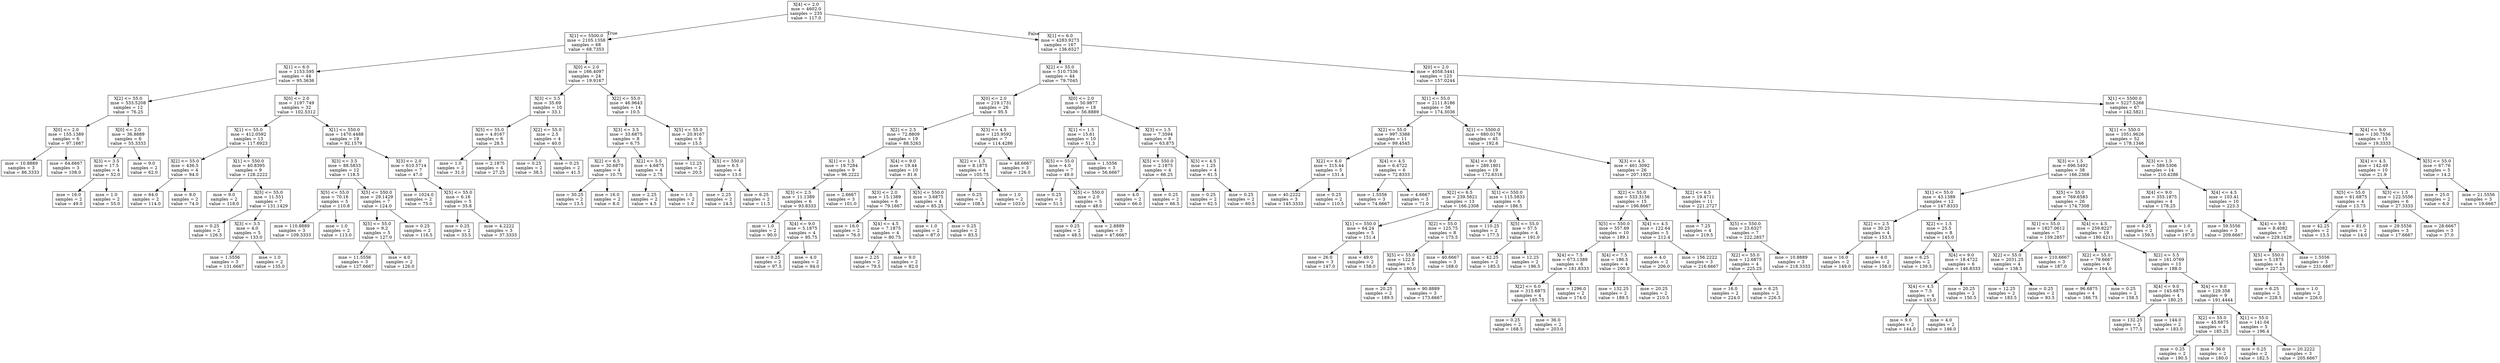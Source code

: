 digraph Tree {
node [shape=box] ;
0 [label="X[4] <= 2.0\nmse = 4602.0\nsamples = 235\nvalue = 117.0"] ;
1 [label="X[1] <= 5500.0\nmse = 2105.1358\nsamples = 68\nvalue = 68.7353"] ;
0 -> 1 [labeldistance=2.5, labelangle=45, headlabel="True"] ;
2 [label="X[1] <= 6.0\nmse = 1153.595\nsamples = 44\nvalue = 95.3636"] ;
1 -> 2 ;
3 [label="X[2] <= 55.0\nmse = 533.5208\nsamples = 12\nvalue = 76.25"] ;
2 -> 3 ;
4 [label="X[0] <= 2.0\nmse = 155.1389\nsamples = 6\nvalue = 97.1667"] ;
3 -> 4 ;
5 [label="mse = 10.8889\nsamples = 3\nvalue = 86.3333"] ;
4 -> 5 ;
6 [label="mse = 64.6667\nsamples = 3\nvalue = 108.0"] ;
4 -> 6 ;
7 [label="X[0] <= 2.0\nmse = 36.8889\nsamples = 6\nvalue = 55.3333"] ;
3 -> 7 ;
8 [label="X[3] <= 3.5\nmse = 17.5\nsamples = 4\nvalue = 52.0"] ;
7 -> 8 ;
9 [label="mse = 16.0\nsamples = 2\nvalue = 49.0"] ;
8 -> 9 ;
10 [label="mse = 1.0\nsamples = 2\nvalue = 55.0"] ;
8 -> 10 ;
11 [label="mse = 9.0\nsamples = 2\nvalue = 62.0"] ;
7 -> 11 ;
12 [label="X[0] <= 2.0\nmse = 1197.749\nsamples = 32\nvalue = 102.5312"] ;
2 -> 12 ;
13 [label="X[1] <= 55.0\nmse = 412.0592\nsamples = 13\nvalue = 117.6923"] ;
12 -> 13 ;
14 [label="X[2] <= 55.0\nmse = 436.5\nsamples = 4\nvalue = 94.0"] ;
13 -> 14 ;
15 [label="mse = 64.0\nsamples = 2\nvalue = 114.0"] ;
14 -> 15 ;
16 [label="mse = 9.0\nsamples = 2\nvalue = 74.0"] ;
14 -> 16 ;
17 [label="X[1] <= 550.0\nmse = 40.8395\nsamples = 9\nvalue = 128.2222"] ;
13 -> 17 ;
18 [label="mse = 9.0\nsamples = 2\nvalue = 118.0"] ;
17 -> 18 ;
19 [label="X[5] <= 55.0\nmse = 11.551\nsamples = 7\nvalue = 131.1429"] ;
17 -> 19 ;
20 [label="mse = 0.25\nsamples = 2\nvalue = 126.5"] ;
19 -> 20 ;
21 [label="X[3] <= 3.5\nmse = 4.0\nsamples = 5\nvalue = 133.0"] ;
19 -> 21 ;
22 [label="mse = 1.5556\nsamples = 3\nvalue = 131.6667"] ;
21 -> 22 ;
23 [label="mse = 1.0\nsamples = 2\nvalue = 135.0"] ;
21 -> 23 ;
24 [label="X[1] <= 550.0\nmse = 1470.4488\nsamples = 19\nvalue = 92.1579"] ;
12 -> 24 ;
25 [label="X[3] <= 3.5\nmse = 88.5833\nsamples = 12\nvalue = 118.5"] ;
24 -> 25 ;
26 [label="X[5] <= 55.0\nmse = 70.16\nsamples = 5\nvalue = 110.8"] ;
25 -> 26 ;
27 [label="mse = 110.8889\nsamples = 3\nvalue = 109.3333"] ;
26 -> 27 ;
28 [label="mse = 1.0\nsamples = 2\nvalue = 113.0"] ;
26 -> 28 ;
29 [label="X[5] <= 550.0\nmse = 29.1429\nsamples = 7\nvalue = 124.0"] ;
25 -> 29 ;
30 [label="X[5] <= 55.0\nmse = 9.2\nsamples = 5\nvalue = 127.0"] ;
29 -> 30 ;
31 [label="mse = 11.5556\nsamples = 3\nvalue = 127.6667"] ;
30 -> 31 ;
32 [label="mse = 4.0\nsamples = 2\nvalue = 126.0"] ;
30 -> 32 ;
33 [label="mse = 0.25\nsamples = 2\nvalue = 116.5"] ;
29 -> 33 ;
34 [label="X[3] <= 2.0\nmse = 610.5714\nsamples = 7\nvalue = 47.0"] ;
24 -> 34 ;
35 [label="mse = 1024.0\nsamples = 2\nvalue = 75.0"] ;
34 -> 35 ;
36 [label="X[5] <= 55.0\nmse = 6.16\nsamples = 5\nvalue = 35.8"] ;
34 -> 36 ;
37 [label="mse = 0.25\nsamples = 2\nvalue = 33.5"] ;
36 -> 37 ;
38 [label="mse = 4.2222\nsamples = 3\nvalue = 37.3333"] ;
36 -> 38 ;
39 [label="X[0] <= 2.0\nmse = 166.4097\nsamples = 24\nvalue = 19.9167"] ;
1 -> 39 ;
40 [label="X[3] <= 3.5\nmse = 35.69\nsamples = 10\nvalue = 33.1"] ;
39 -> 40 ;
41 [label="X[5] <= 55.0\nmse = 4.9167\nsamples = 6\nvalue = 28.5"] ;
40 -> 41 ;
42 [label="mse = 1.0\nsamples = 2\nvalue = 31.0"] ;
41 -> 42 ;
43 [label="mse = 2.1875\nsamples = 4\nvalue = 27.25"] ;
41 -> 43 ;
44 [label="X[2] <= 55.0\nmse = 2.5\nsamples = 4\nvalue = 40.0"] ;
40 -> 44 ;
45 [label="mse = 0.25\nsamples = 2\nvalue = 38.5"] ;
44 -> 45 ;
46 [label="mse = 0.25\nsamples = 2\nvalue = 41.5"] ;
44 -> 46 ;
47 [label="X[2] <= 55.0\nmse = 46.9643\nsamples = 14\nvalue = 10.5"] ;
39 -> 47 ;
48 [label="X[3] <= 3.5\nmse = 33.6875\nsamples = 8\nvalue = 6.75"] ;
47 -> 48 ;
49 [label="X[2] <= 6.5\nmse = 30.6875\nsamples = 4\nvalue = 10.75"] ;
48 -> 49 ;
50 [label="mse = 30.25\nsamples = 2\nvalue = 13.5"] ;
49 -> 50 ;
51 [label="mse = 16.0\nsamples = 2\nvalue = 8.0"] ;
49 -> 51 ;
52 [label="X[2] <= 5.5\nmse = 4.6875\nsamples = 4\nvalue = 2.75"] ;
48 -> 52 ;
53 [label="mse = 2.25\nsamples = 2\nvalue = 4.5"] ;
52 -> 53 ;
54 [label="mse = 1.0\nsamples = 2\nvalue = 1.0"] ;
52 -> 54 ;
55 [label="X[5] <= 55.0\nmse = 20.9167\nsamples = 6\nvalue = 15.5"] ;
47 -> 55 ;
56 [label="mse = 12.25\nsamples = 2\nvalue = 20.5"] ;
55 -> 56 ;
57 [label="X[5] <= 550.0\nmse = 6.5\nsamples = 4\nvalue = 13.0"] ;
55 -> 57 ;
58 [label="mse = 2.25\nsamples = 2\nvalue = 14.5"] ;
57 -> 58 ;
59 [label="mse = 6.25\nsamples = 2\nvalue = 11.5"] ;
57 -> 59 ;
60 [label="X[1] <= 6.0\nmse = 4283.9273\nsamples = 167\nvalue = 136.6527"] ;
0 -> 60 [labeldistance=2.5, labelangle=-45, headlabel="False"] ;
61 [label="X[2] <= 55.0\nmse = 510.7536\nsamples = 44\nvalue = 79.7045"] ;
60 -> 61 ;
62 [label="X[0] <= 2.0\nmse = 219.1731\nsamples = 26\nvalue = 95.5"] ;
61 -> 62 ;
63 [label="X[2] <= 2.5\nmse = 72.8809\nsamples = 19\nvalue = 88.5263"] ;
62 -> 63 ;
64 [label="X[1] <= 1.5\nmse = 19.7284\nsamples = 9\nvalue = 96.2222"] ;
63 -> 64 ;
65 [label="X[3] <= 2.5\nmse = 11.1389\nsamples = 6\nvalue = 93.8333"] ;
64 -> 65 ;
66 [label="mse = 1.0\nsamples = 2\nvalue = 90.0"] ;
65 -> 66 ;
67 [label="X[4] <= 9.0\nmse = 5.1875\nsamples = 4\nvalue = 95.75"] ;
65 -> 67 ;
68 [label="mse = 0.25\nsamples = 2\nvalue = 97.5"] ;
67 -> 68 ;
69 [label="mse = 4.0\nsamples = 2\nvalue = 94.0"] ;
67 -> 69 ;
70 [label="mse = 2.6667\nsamples = 3\nvalue = 101.0"] ;
64 -> 70 ;
71 [label="X[4] <= 9.0\nmse = 19.44\nsamples = 10\nvalue = 81.6"] ;
63 -> 71 ;
72 [label="X[3] <= 2.0\nmse = 15.1389\nsamples = 6\nvalue = 79.1667"] ;
71 -> 72 ;
73 [label="mse = 16.0\nsamples = 2\nvalue = 76.0"] ;
72 -> 73 ;
74 [label="X[4] <= 4.5\nmse = 7.1875\nsamples = 4\nvalue = 80.75"] ;
72 -> 74 ;
75 [label="mse = 2.25\nsamples = 2\nvalue = 79.5"] ;
74 -> 75 ;
76 [label="mse = 9.0\nsamples = 2\nvalue = 82.0"] ;
74 -> 76 ;
77 [label="X[5] <= 550.0\nmse = 3.6875\nsamples = 4\nvalue = 85.25"] ;
71 -> 77 ;
78 [label="mse = 1.0\nsamples = 2\nvalue = 87.0"] ;
77 -> 78 ;
79 [label="mse = 0.25\nsamples = 2\nvalue = 83.5"] ;
77 -> 79 ;
80 [label="X[3] <= 4.5\nmse = 125.9592\nsamples = 7\nvalue = 114.4286"] ;
62 -> 80 ;
81 [label="X[2] <= 1.5\nmse = 8.1875\nsamples = 4\nvalue = 105.75"] ;
80 -> 81 ;
82 [label="mse = 0.25\nsamples = 2\nvalue = 108.5"] ;
81 -> 82 ;
83 [label="mse = 1.0\nsamples = 2\nvalue = 103.0"] ;
81 -> 83 ;
84 [label="mse = 48.6667\nsamples = 3\nvalue = 126.0"] ;
80 -> 84 ;
85 [label="X[0] <= 2.0\nmse = 50.9877\nsamples = 18\nvalue = 56.8889"] ;
61 -> 85 ;
86 [label="X[1] <= 1.5\nmse = 15.61\nsamples = 10\nvalue = 51.3"] ;
85 -> 86 ;
87 [label="X[5] <= 55.0\nmse = 4.0\nsamples = 7\nvalue = 49.0"] ;
86 -> 87 ;
88 [label="mse = 0.25\nsamples = 2\nvalue = 51.5"] ;
87 -> 88 ;
89 [label="X[5] <= 550.0\nmse = 2.0\nsamples = 5\nvalue = 48.0"] ;
87 -> 89 ;
90 [label="mse = 0.25\nsamples = 2\nvalue = 48.5"] ;
89 -> 90 ;
91 [label="mse = 2.8889\nsamples = 3\nvalue = 47.6667"] ;
89 -> 91 ;
92 [label="mse = 1.5556\nsamples = 3\nvalue = 56.6667"] ;
86 -> 92 ;
93 [label="X[3] <= 1.5\nmse = 7.3594\nsamples = 8\nvalue = 63.875"] ;
85 -> 93 ;
94 [label="X[5] <= 550.0\nmse = 2.1875\nsamples = 4\nvalue = 66.25"] ;
93 -> 94 ;
95 [label="mse = 4.0\nsamples = 2\nvalue = 66.0"] ;
94 -> 95 ;
96 [label="mse = 0.25\nsamples = 2\nvalue = 66.5"] ;
94 -> 96 ;
97 [label="X[3] <= 4.5\nmse = 1.25\nsamples = 4\nvalue = 61.5"] ;
93 -> 97 ;
98 [label="mse = 0.25\nsamples = 2\nvalue = 62.5"] ;
97 -> 98 ;
99 [label="mse = 0.25\nsamples = 2\nvalue = 60.5"] ;
97 -> 99 ;
100 [label="X[0] <= 2.0\nmse = 4058.5441\nsamples = 123\nvalue = 157.0244"] ;
60 -> 100 ;
101 [label="X[1] <= 55.0\nmse = 2111.8186\nsamples = 56\nvalue = 174.3036"] ;
100 -> 101 ;
102 [label="X[2] <= 55.0\nmse = 997.3388\nsamples = 11\nvalue = 99.4545"] ;
101 -> 102 ;
103 [label="X[2] <= 6.0\nmse = 315.44\nsamples = 5\nvalue = 131.4"] ;
102 -> 103 ;
104 [label="mse = 40.2222\nsamples = 3\nvalue = 145.3333"] ;
103 -> 104 ;
105 [label="mse = 0.25\nsamples = 2\nvalue = 110.5"] ;
103 -> 105 ;
106 [label="X[4] <= 4.5\nmse = 6.4722\nsamples = 6\nvalue = 72.8333"] ;
102 -> 106 ;
107 [label="mse = 1.5556\nsamples = 3\nvalue = 74.6667"] ;
106 -> 107 ;
108 [label="mse = 4.6667\nsamples = 3\nvalue = 71.0"] ;
106 -> 108 ;
109 [label="X[1] <= 5500.0\nmse = 680.0178\nsamples = 45\nvalue = 192.6"] ;
101 -> 109 ;
110 [label="X[4] <= 9.0\nmse = 289.1801\nsamples = 19\nvalue = 172.6316"] ;
109 -> 110 ;
111 [label="X[2] <= 6.5\nmse = 239.5621\nsamples = 13\nvalue = 166.2308"] ;
110 -> 111 ;
112 [label="X[1] <= 550.0\nmse = 64.24\nsamples = 5\nvalue = 151.4"] ;
111 -> 112 ;
113 [label="mse = 26.0\nsamples = 3\nvalue = 147.0"] ;
112 -> 113 ;
114 [label="mse = 49.0\nsamples = 2\nvalue = 158.0"] ;
112 -> 114 ;
115 [label="X[2] <= 55.0\nmse = 125.75\nsamples = 8\nvalue = 175.5"] ;
111 -> 115 ;
116 [label="X[5] <= 55.0\nmse = 122.8\nsamples = 5\nvalue = 180.0"] ;
115 -> 116 ;
117 [label="mse = 20.25\nsamples = 2\nvalue = 189.5"] ;
116 -> 117 ;
118 [label="mse = 90.8889\nsamples = 3\nvalue = 173.6667"] ;
116 -> 118 ;
119 [label="mse = 40.6667\nsamples = 3\nvalue = 168.0"] ;
115 -> 119 ;
120 [label="X[1] <= 550.0\nmse = 115.5833\nsamples = 6\nvalue = 186.5"] ;
110 -> 120 ;
121 [label="mse = 110.25\nsamples = 2\nvalue = 177.5"] ;
120 -> 121 ;
122 [label="X[5] <= 55.0\nmse = 57.5\nsamples = 4\nvalue = 191.0"] ;
120 -> 122 ;
123 [label="mse = 42.25\nsamples = 2\nvalue = 185.5"] ;
122 -> 123 ;
124 [label="mse = 12.25\nsamples = 2\nvalue = 196.5"] ;
122 -> 124 ;
125 [label="X[3] <= 4.5\nmse = 461.3092\nsamples = 26\nvalue = 207.1923"] ;
109 -> 125 ;
126 [label="X[2] <= 55.0\nmse = 533.3156\nsamples = 15\nvalue = 196.8667"] ;
125 -> 126 ;
127 [label="X[5] <= 550.0\nmse = 557.69\nsamples = 10\nvalue = 189.1"] ;
126 -> 127 ;
128 [label="X[4] <= 7.5\nmse = 673.1389\nsamples = 6\nvalue = 181.8333"] ;
127 -> 128 ;
129 [label="X[2] <= 6.0\nmse = 315.6875\nsamples = 4\nvalue = 185.75"] ;
128 -> 129 ;
130 [label="mse = 0.25\nsamples = 2\nvalue = 168.5"] ;
129 -> 130 ;
131 [label="mse = 36.0\nsamples = 2\nvalue = 203.0"] ;
129 -> 131 ;
132 [label="mse = 1296.0\nsamples = 2\nvalue = 174.0"] ;
128 -> 132 ;
133 [label="X[4] <= 7.5\nmse = 186.5\nsamples = 4\nvalue = 200.0"] ;
127 -> 133 ;
134 [label="mse = 132.25\nsamples = 2\nvalue = 189.5"] ;
133 -> 134 ;
135 [label="mse = 20.25\nsamples = 2\nvalue = 210.5"] ;
133 -> 135 ;
136 [label="X[4] <= 4.5\nmse = 122.64\nsamples = 5\nvalue = 212.4"] ;
126 -> 136 ;
137 [label="mse = 4.0\nsamples = 2\nvalue = 206.0"] ;
136 -> 137 ;
138 [label="mse = 156.2222\nsamples = 3\nvalue = 216.6667"] ;
136 -> 138 ;
139 [label="X[2] <= 6.5\nmse = 19.4711\nsamples = 11\nvalue = 221.2727"] ;
125 -> 139 ;
140 [label="mse = 7.25\nsamples = 4\nvalue = 219.5"] ;
139 -> 140 ;
141 [label="X[5] <= 550.0\nmse = 23.6327\nsamples = 7\nvalue = 222.2857"] ;
139 -> 141 ;
142 [label="X[2] <= 55.0\nmse = 12.6875\nsamples = 4\nvalue = 225.25"] ;
141 -> 142 ;
143 [label="mse = 16.0\nsamples = 2\nvalue = 224.0"] ;
142 -> 143 ;
144 [label="mse = 6.25\nsamples = 2\nvalue = 226.5"] ;
142 -> 144 ;
145 [label="mse = 10.8889\nsamples = 3\nvalue = 218.3333"] ;
141 -> 145 ;
146 [label="X[1] <= 5500.0\nmse = 5227.5268\nsamples = 67\nvalue = 142.5821"] ;
100 -> 146 ;
147 [label="X[1] <= 550.0\nmse = 1051.9626\nsamples = 52\nvalue = 178.1346"] ;
146 -> 147 ;
148 [label="X[3] <= 1.5\nmse = 696.5492\nsamples = 38\nvalue = 166.2368"] ;
147 -> 148 ;
149 [label="X[1] <= 55.0\nmse = 43.1389\nsamples = 12\nvalue = 147.8333"] ;
148 -> 149 ;
150 [label="X[2] <= 2.5\nmse = 30.25\nsamples = 4\nvalue = 153.5"] ;
149 -> 150 ;
151 [label="mse = 16.0\nsamples = 2\nvalue = 149.0"] ;
150 -> 151 ;
152 [label="mse = 4.0\nsamples = 2\nvalue = 158.0"] ;
150 -> 152 ;
153 [label="X[2] <= 1.5\nmse = 25.5\nsamples = 8\nvalue = 145.0"] ;
149 -> 153 ;
154 [label="mse = 6.25\nsamples = 2\nvalue = 139.5"] ;
153 -> 154 ;
155 [label="X[4] <= 9.0\nmse = 18.4722\nsamples = 6\nvalue = 146.8333"] ;
153 -> 155 ;
156 [label="X[4] <= 4.5\nmse = 7.5\nsamples = 4\nvalue = 145.0"] ;
155 -> 156 ;
157 [label="mse = 9.0\nsamples = 2\nvalue = 144.0"] ;
156 -> 157 ;
158 [label="mse = 4.0\nsamples = 2\nvalue = 146.0"] ;
156 -> 158 ;
159 [label="mse = 20.25\nsamples = 2\nvalue = 150.5"] ;
155 -> 159 ;
160 [label="X[5] <= 55.0\nmse = 769.6583\nsamples = 26\nvalue = 174.7308"] ;
148 -> 160 ;
161 [label="X[1] <= 55.0\nmse = 1827.0612\nsamples = 7\nvalue = 159.2857"] ;
160 -> 161 ;
162 [label="X[2] <= 55.0\nmse = 2031.25\nsamples = 4\nvalue = 138.5"] ;
161 -> 162 ;
163 [label="mse = 12.25\nsamples = 2\nvalue = 183.5"] ;
162 -> 163 ;
164 [label="mse = 0.25\nsamples = 2\nvalue = 93.5"] ;
162 -> 164 ;
165 [label="mse = 210.6667\nsamples = 3\nvalue = 187.0"] ;
161 -> 165 ;
166 [label="X[4] <= 4.5\nmse = 259.8227\nsamples = 19\nvalue = 180.4211"] ;
160 -> 166 ;
167 [label="X[2] <= 55.0\nmse = 79.6667\nsamples = 6\nvalue = 164.0"] ;
166 -> 167 ;
168 [label="mse = 96.6875\nsamples = 4\nvalue = 166.75"] ;
167 -> 168 ;
169 [label="mse = 0.25\nsamples = 2\nvalue = 158.5"] ;
167 -> 169 ;
170 [label="X[2] <= 5.5\nmse = 161.0769\nsamples = 13\nvalue = 188.0"] ;
166 -> 170 ;
171 [label="X[4] <= 9.0\nmse = 145.6875\nsamples = 4\nvalue = 180.25"] ;
170 -> 171 ;
172 [label="mse = 132.25\nsamples = 2\nvalue = 177.5"] ;
171 -> 172 ;
173 [label="mse = 144.0\nsamples = 2\nvalue = 183.0"] ;
171 -> 173 ;
174 [label="X[4] <= 9.0\nmse = 129.358\nsamples = 9\nvalue = 191.4444"] ;
170 -> 174 ;
175 [label="X[2] <= 55.0\nmse = 45.6875\nsamples = 4\nvalue = 185.25"] ;
174 -> 175 ;
176 [label="mse = 0.25\nsamples = 2\nvalue = 190.5"] ;
175 -> 176 ;
177 [label="mse = 36.0\nsamples = 2\nvalue = 180.0"] ;
175 -> 177 ;
178 [label="X[1] <= 55.0\nmse = 141.04\nsamples = 5\nvalue = 196.4"] ;
174 -> 178 ;
179 [label="mse = 0.25\nsamples = 2\nvalue = 182.5"] ;
178 -> 179 ;
180 [label="mse = 20.2222\nsamples = 3\nvalue = 205.6667"] ;
178 -> 180 ;
181 [label="X[3] <= 1.5\nmse = 589.5306\nsamples = 14\nvalue = 210.4286"] ;
147 -> 181 ;
182 [label="X[4] <= 9.0\nmse = 355.1875\nsamples = 4\nvalue = 178.25"] ;
181 -> 182 ;
183 [label="mse = 6.25\nsamples = 2\nvalue = 159.5"] ;
182 -> 183 ;
184 [label="mse = 1.0\nsamples = 2\nvalue = 197.0"] ;
182 -> 184 ;
185 [label="X[4] <= 4.5\nmse = 103.41\nsamples = 10\nvalue = 223.3"] ;
181 -> 185 ;
186 [label="mse = 59.5556\nsamples = 3\nvalue = 209.6667"] ;
185 -> 186 ;
187 [label="X[4] <= 9.0\nmse = 8.4082\nsamples = 7\nvalue = 229.1429"] ;
185 -> 187 ;
188 [label="X[5] <= 550.0\nmse = 5.1875\nsamples = 4\nvalue = 227.25"] ;
187 -> 188 ;
189 [label="mse = 6.25\nsamples = 2\nvalue = 228.5"] ;
188 -> 189 ;
190 [label="mse = 1.0\nsamples = 2\nvalue = 226.0"] ;
188 -> 190 ;
191 [label="mse = 1.5556\nsamples = 3\nvalue = 231.6667"] ;
187 -> 191 ;
192 [label="X[4] <= 9.0\nmse = 130.7556\nsamples = 15\nvalue = 19.3333"] ;
146 -> 192 ;
193 [label="X[4] <= 4.5\nmse = 142.49\nsamples = 10\nvalue = 21.9"] ;
192 -> 193 ;
194 [label="X[5] <= 55.0\nmse = 61.6875\nsamples = 4\nvalue = 13.75"] ;
193 -> 194 ;
195 [label="mse = 42.25\nsamples = 2\nvalue = 13.5"] ;
194 -> 195 ;
196 [label="mse = 81.0\nsamples = 2\nvalue = 14.0"] ;
194 -> 196 ;
197 [label="X[3] <= 1.5\nmse = 122.5556\nsamples = 6\nvalue = 27.3333"] ;
193 -> 197 ;
198 [label="mse = 29.5556\nsamples = 3\nvalue = 17.6667"] ;
197 -> 198 ;
199 [label="mse = 28.6667\nsamples = 3\nvalue = 37.0"] ;
197 -> 199 ;
200 [label="X[5] <= 55.0\nmse = 67.76\nsamples = 5\nvalue = 14.2"] ;
192 -> 200 ;
201 [label="mse = 25.0\nsamples = 2\nvalue = 6.0"] ;
200 -> 201 ;
202 [label="mse = 21.5556\nsamples = 3\nvalue = 19.6667"] ;
200 -> 202 ;
}